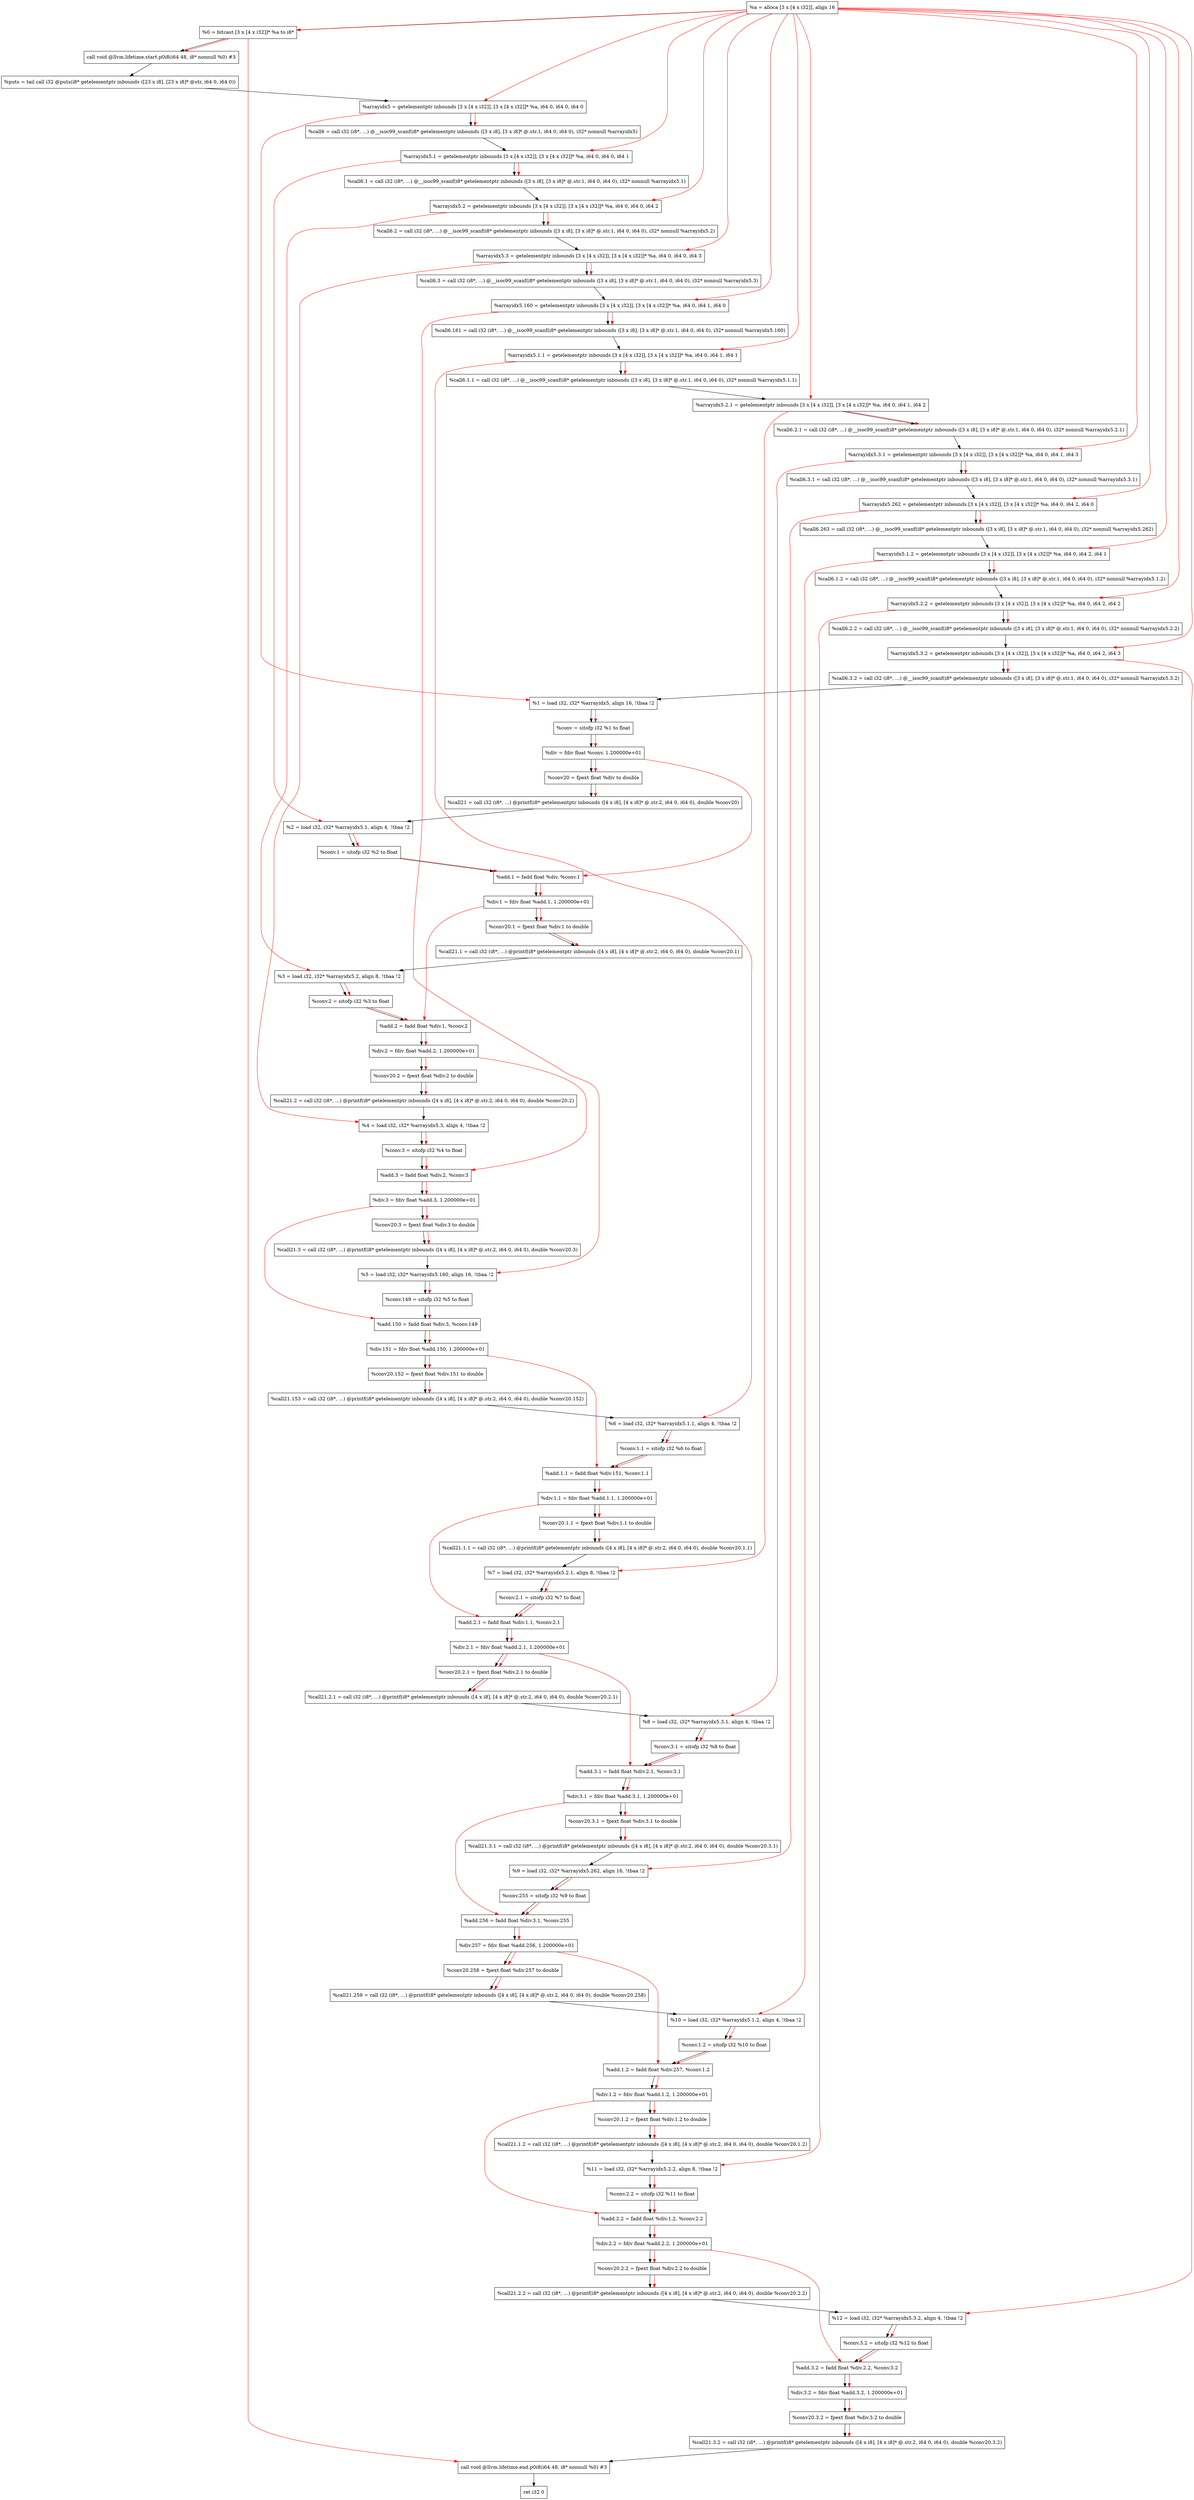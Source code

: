 digraph "CDFG for'func' function" {
	Node0x5650a0331f18[shape=record, label="  %a = alloca [3 x [4 x i32]], align 16"];
	Node0x5650a03325d8[shape=record, label="  %0 = bitcast [3 x [4 x i32]]* %a to i8*"];
	Node0x5650a0332a38[shape=record, label="  call void @llvm.lifetime.start.p0i8(i64 48, i8* nonnull %0) #3"];
	Node0x5650a0332e50[shape=record, label="  %puts = tail call i32 @puts(i8* getelementptr inbounds ([23 x i8], [23 x i8]* @str, i64 0, i64 0))"];
	Node0x5650a0332f70[shape=record, label="  %arrayidx5 = getelementptr inbounds [3 x [4 x i32]], [3 x [4 x i32]]* %a, i64 0, i64 0, i64 0"];
	Node0x5650a0333198[shape=record, label="  %call6 = call i32 (i8*, ...) @__isoc99_scanf(i8* getelementptr inbounds ([3 x i8], [3 x i8]* @.str.1, i64 0, i64 0), i32* nonnull %arrayidx5)"];
	Node0x5650a03332d0[shape=record, label="  %arrayidx5.1 = getelementptr inbounds [3 x [4 x i32]], [3 x [4 x i32]]* %a, i64 0, i64 0, i64 1"];
	Node0x5650a03333b8[shape=record, label="  %call6.1 = call i32 (i8*, ...) @__isoc99_scanf(i8* getelementptr inbounds ([3 x i8], [3 x i8]* @.str.1, i64 0, i64 0), i32* nonnull %arrayidx5.1)"];
	Node0x5650a03334f0[shape=record, label="  %arrayidx5.2 = getelementptr inbounds [3 x [4 x i32]], [3 x [4 x i32]]* %a, i64 0, i64 0, i64 2"];
	Node0x5650a03335d8[shape=record, label="  %call6.2 = call i32 (i8*, ...) @__isoc99_scanf(i8* getelementptr inbounds ([3 x i8], [3 x i8]* @.str.1, i64 0, i64 0), i32* nonnull %arrayidx5.2)"];
	Node0x5650a0333710[shape=record, label="  %arrayidx5.3 = getelementptr inbounds [3 x [4 x i32]], [3 x [4 x i32]]* %a, i64 0, i64 0, i64 3"];
	Node0x5650a03337f8[shape=record, label="  %call6.3 = call i32 (i8*, ...) @__isoc99_scanf(i8* getelementptr inbounds ([3 x i8], [3 x i8]* @.str.1, i64 0, i64 0), i32* nonnull %arrayidx5.3)"];
	Node0x5650a0333900[shape=record, label="  %arrayidx5.160 = getelementptr inbounds [3 x [4 x i32]], [3 x [4 x i32]]* %a, i64 0, i64 1, i64 0"];
	Node0x5650a03339e8[shape=record, label="  %call6.161 = call i32 (i8*, ...) @__isoc99_scanf(i8* getelementptr inbounds ([3 x i8], [3 x i8]* @.str.1, i64 0, i64 0), i32* nonnull %arrayidx5.160)"];
	Node0x5650a0333cc0[shape=record, label="  %arrayidx5.1.1 = getelementptr inbounds [3 x [4 x i32]], [3 x [4 x i32]]* %a, i64 0, i64 1, i64 1"];
	Node0x5650a0333d88[shape=record, label="  %call6.1.1 = call i32 (i8*, ...) @__isoc99_scanf(i8* getelementptr inbounds ([3 x i8], [3 x i8]* @.str.1, i64 0, i64 0), i32* nonnull %arrayidx5.1.1)"];
	Node0x5650a0333ec0[shape=record, label="  %arrayidx5.2.1 = getelementptr inbounds [3 x [4 x i32]], [3 x [4 x i32]]* %a, i64 0, i64 1, i64 2"];
	Node0x5650a0333f88[shape=record, label="  %call6.2.1 = call i32 (i8*, ...) @__isoc99_scanf(i8* getelementptr inbounds ([3 x i8], [3 x i8]* @.str.1, i64 0, i64 0), i32* nonnull %arrayidx5.2.1)"];
	Node0x5650a03340c0[shape=record, label="  %arrayidx5.3.1 = getelementptr inbounds [3 x [4 x i32]], [3 x [4 x i32]]* %a, i64 0, i64 1, i64 3"];
	Node0x5650a0334188[shape=record, label="  %call6.3.1 = call i32 (i8*, ...) @__isoc99_scanf(i8* getelementptr inbounds ([3 x i8], [3 x i8]* @.str.1, i64 0, i64 0), i32* nonnull %arrayidx5.3.1)"];
	Node0x5650a03342c0[shape=record, label="  %arrayidx5.262 = getelementptr inbounds [3 x [4 x i32]], [3 x [4 x i32]]* %a, i64 0, i64 2, i64 0"];
	Node0x5650a0334388[shape=record, label="  %call6.263 = call i32 (i8*, ...) @__isoc99_scanf(i8* getelementptr inbounds ([3 x i8], [3 x i8]* @.str.1, i64 0, i64 0), i32* nonnull %arrayidx5.262)"];
	Node0x5650a03344c0[shape=record, label="  %arrayidx5.1.2 = getelementptr inbounds [3 x [4 x i32]], [3 x [4 x i32]]* %a, i64 0, i64 2, i64 1"];
	Node0x5650a0334588[shape=record, label="  %call6.1.2 = call i32 (i8*, ...) @__isoc99_scanf(i8* getelementptr inbounds ([3 x i8], [3 x i8]* @.str.1, i64 0, i64 0), i32* nonnull %arrayidx5.1.2)"];
	Node0x5650a03346c0[shape=record, label="  %arrayidx5.2.2 = getelementptr inbounds [3 x [4 x i32]], [3 x [4 x i32]]* %a, i64 0, i64 2, i64 2"];
	Node0x5650a0334788[shape=record, label="  %call6.2.2 = call i32 (i8*, ...) @__isoc99_scanf(i8* getelementptr inbounds ([3 x i8], [3 x i8]* @.str.1, i64 0, i64 0), i32* nonnull %arrayidx5.2.2)"];
	Node0x5650a0334be0[shape=record, label="  %arrayidx5.3.2 = getelementptr inbounds [3 x [4 x i32]], [3 x [4 x i32]]* %a, i64 0, i64 2, i64 3"];
	Node0x5650a0334ca8[shape=record, label="  %call6.3.2 = call i32 (i8*, ...) @__isoc99_scanf(i8* getelementptr inbounds ([3 x i8], [3 x i8]* @.str.1, i64 0, i64 0), i32* nonnull %arrayidx5.3.2)"];
	Node0x5650a0334d98[shape=record, label="  %1 = load i32, i32* %arrayidx5, align 16, !tbaa !2"];
	Node0x5650a0335ca8[shape=record, label="  %conv = sitofp i32 %1 to float"];
	Node0x5650a0336790[shape=record, label="  %div = fdiv float %conv, 1.200000e+01"];
	Node0x5650a03367e8[shape=record, label="  %conv20 = fpext float %div to double"];
	Node0x5650a03369c8[shape=record, label="  %call21 = call i32 (i8*, ...) @printf(i8* getelementptr inbounds ([4 x i8], [4 x i8]* @.str.2, i64 0, i64 0), double %conv20)"];
	Node0x5650a0336aa8[shape=record, label="  %2 = load i32, i32* %arrayidx5.1, align 4, !tbaa !2"];
	Node0x5650a0337148[shape=record, label="  %conv.1 = sitofp i32 %2 to float"];
	Node0x5650a03371c0[shape=record, label="  %add.1 = fadd float %div, %conv.1"];
	Node0x5650a0337270[shape=record, label="  %div.1 = fdiv float %add.1, 1.200000e+01"];
	Node0x5650a03372c8[shape=record, label="  %conv20.1 = fpext float %div.1 to double"];
	Node0x5650a03373a8[shape=record, label="  %call21.1 = call i32 (i8*, ...) @printf(i8* getelementptr inbounds ([4 x i8], [4 x i8]* @.str.2, i64 0, i64 0), double %conv20.1)"];
	Node0x5650a0337498[shape=record, label="  %3 = load i32, i32* %arrayidx5.2, align 8, !tbaa !2"];
	Node0x5650a03374f8[shape=record, label="  %conv.2 = sitofp i32 %3 to float"];
	Node0x5650a0337570[shape=record, label="  %add.2 = fadd float %div.1, %conv.2"];
	Node0x5650a0337620[shape=record, label="  %div.2 = fdiv float %add.2, 1.200000e+01"];
	Node0x5650a0337678[shape=record, label="  %conv20.2 = fpext float %div.2 to double"];
	Node0x5650a0337f68[shape=record, label="  %call21.2 = call i32 (i8*, ...) @printf(i8* getelementptr inbounds ([4 x i8], [4 x i8]* @.str.2, i64 0, i64 0), double %conv20.2)"];
	Node0x5650a0338058[shape=record, label="  %4 = load i32, i32* %arrayidx5.3, align 4, !tbaa !2"];
	Node0x5650a0338108[shape=record, label="  %conv.3 = sitofp i32 %4 to float"];
	Node0x5650a0338180[shape=record, label="  %add.3 = fadd float %div.2, %conv.3"];
	Node0x5650a0338230[shape=record, label="  %div.3 = fdiv float %add.3, 1.200000e+01"];
	Node0x5650a0338288[shape=record, label="  %conv20.3 = fpext float %div.3 to double"];
	Node0x5650a0338338[shape=record, label="  %call21.3 = call i32 (i8*, ...) @printf(i8* getelementptr inbounds ([4 x i8], [4 x i8]* @.str.2, i64 0, i64 0), double %conv20.3)"];
	Node0x5650a0338428[shape=record, label="  %5 = load i32, i32* %arrayidx5.160, align 16, !tbaa !2"];
	Node0x5650a0338488[shape=record, label="  %conv.149 = sitofp i32 %5 to float"];
	Node0x5650a0338530[shape=record, label="  %add.150 = fadd float %div.3, %conv.149"];
	Node0x5650a03385c0[shape=record, label="  %div.151 = fdiv float %add.150, 1.200000e+01"];
	Node0x5650a0338c38[shape=record, label="  %conv20.152 = fpext float %div.151 to double"];
	Node0x5650a0338d18[shape=record, label="  %call21.153 = call i32 (i8*, ...) @printf(i8* getelementptr inbounds ([4 x i8], [4 x i8]* @.str.2, i64 0, i64 0), double %conv20.152)"];
	Node0x5650a0338e08[shape=record, label="  %6 = load i32, i32* %arrayidx5.1.1, align 4, !tbaa !2"];
	Node0x5650a0338e68[shape=record, label="  %conv.1.1 = sitofp i32 %6 to float"];
	Node0x5650a0338f10[shape=record, label="  %add.1.1 = fadd float %div.151, %conv.1.1"];
	Node0x5650a0338fa0[shape=record, label="  %div.1.1 = fdiv float %add.1.1, 1.200000e+01"];
	Node0x5650a0338ff8[shape=record, label="  %conv20.1.1 = fpext float %div.1.1 to double"];
	Node0x5650a03390d8[shape=record, label="  %call21.1.1 = call i32 (i8*, ...) @printf(i8* getelementptr inbounds ([4 x i8], [4 x i8]* @.str.2, i64 0, i64 0), double %conv20.1.1)"];
	Node0x5650a03391c8[shape=record, label="  %7 = load i32, i32* %arrayidx5.2.1, align 8, !tbaa !2"];
	Node0x5650a0339228[shape=record, label="  %conv.2.1 = sitofp i32 %7 to float"];
	Node0x5650a03392d0[shape=record, label="  %add.2.1 = fadd float %div.1.1, %conv.2.1"];
	Node0x5650a0339360[shape=record, label="  %div.2.1 = fdiv float %add.2.1, 1.200000e+01"];
	Node0x5650a03393b8[shape=record, label="  %conv20.2.1 = fpext float %div.2.1 to double"];
	Node0x5650a0339498[shape=record, label="  %call21.2.1 = call i32 (i8*, ...) @printf(i8* getelementptr inbounds ([4 x i8], [4 x i8]* @.str.2, i64 0, i64 0), double %conv20.2.1)"];
	Node0x5650a0339588[shape=record, label="  %8 = load i32, i32* %arrayidx5.3.1, align 4, !tbaa !2"];
	Node0x5650a03395e8[shape=record, label="  %conv.3.1 = sitofp i32 %8 to float"];
	Node0x5650a0339690[shape=record, label="  %add.3.1 = fadd float %div.2.1, %conv.3.1"];
	Node0x5650a0339720[shape=record, label="  %div.3.1 = fdiv float %add.3.1, 1.200000e+01"];
	Node0x5650a0339778[shape=record, label="  %conv20.3.1 = fpext float %div.3.1 to double"];
	Node0x5650a0339858[shape=record, label="  %call21.3.1 = call i32 (i8*, ...) @printf(i8* getelementptr inbounds ([4 x i8], [4 x i8]* @.str.2, i64 0, i64 0), double %conv20.3.1)"];
	Node0x5650a03398f8[shape=record, label="  %9 = load i32, i32* %arrayidx5.262, align 16, !tbaa !2"];
	Node0x5650a0339958[shape=record, label="  %conv.255 = sitofp i32 %9 to float"];
	Node0x5650a0339a00[shape=record, label="  %add.256 = fadd float %div.3.1, %conv.255"];
	Node0x5650a0339a90[shape=record, label="  %div.257 = fdiv float %add.256, 1.200000e+01"];
	Node0x5650a0339ae8[shape=record, label="  %conv20.258 = fpext float %div.257 to double"];
	Node0x5650a0339bc8[shape=record, label="  %call21.259 = call i32 (i8*, ...) @printf(i8* getelementptr inbounds ([4 x i8], [4 x i8]* @.str.2, i64 0, i64 0), double %conv20.258)"];
	Node0x5650a0339cb8[shape=record, label="  %10 = load i32, i32* %arrayidx5.1.2, align 4, !tbaa !2"];
	Node0x5650a0339d18[shape=record, label="  %conv.1.2 = sitofp i32 %10 to float"];
	Node0x5650a0339dc0[shape=record, label="  %add.1.2 = fadd float %div.257, %conv.1.2"];
	Node0x5650a0339e50[shape=record, label="  %div.1.2 = fdiv float %add.1.2, 1.200000e+01"];
	Node0x5650a0339ea8[shape=record, label="  %conv20.1.2 = fpext float %div.1.2 to double"];
	Node0x5650a0339f88[shape=record, label="  %call21.1.2 = call i32 (i8*, ...) @printf(i8* getelementptr inbounds ([4 x i8], [4 x i8]* @.str.2, i64 0, i64 0), double %conv20.1.2)"];
	Node0x5650a033a078[shape=record, label="  %11 = load i32, i32* %arrayidx5.2.2, align 8, !tbaa !2"];
	Node0x5650a033a0d8[shape=record, label="  %conv.2.2 = sitofp i32 %11 to float"];
	Node0x5650a033a180[shape=record, label="  %add.2.2 = fadd float %div.1.2, %conv.2.2"];
	Node0x5650a033a210[shape=record, label="  %div.2.2 = fdiv float %add.2.2, 1.200000e+01"];
	Node0x5650a033a268[shape=record, label="  %conv20.2.2 = fpext float %div.2.2 to double"];
	Node0x5650a033a348[shape=record, label="  %call21.2.2 = call i32 (i8*, ...) @printf(i8* getelementptr inbounds ([4 x i8], [4 x i8]* @.str.2, i64 0, i64 0), double %conv20.2.2)"];
	Node0x5650a033a438[shape=record, label="  %12 = load i32, i32* %arrayidx5.3.2, align 4, !tbaa !2"];
	Node0x5650a033a498[shape=record, label="  %conv.3.2 = sitofp i32 %12 to float"];
	Node0x5650a033a540[shape=record, label="  %add.3.2 = fadd float %div.2.2, %conv.3.2"];
	Node0x5650a033a5d0[shape=record, label="  %div.3.2 = fdiv float %add.3.2, 1.200000e+01"];
	Node0x5650a033a628[shape=record, label="  %conv20.3.2 = fpext float %div.3.2 to double"];
	Node0x5650a033a708[shape=record, label="  %call21.3.2 = call i32 (i8*, ...) @printf(i8* getelementptr inbounds ([4 x i8], [4 x i8]* @.str.2, i64 0, i64 0), double %conv20.3.2)"];
	Node0x5650a033a9e8[shape=record, label="  call void @llvm.lifetime.end.p0i8(i64 48, i8* nonnull %0) #3"];
	Node0x5650a033aaa8[shape=record, label="  ret i32 0"];
	Node0x5650a0331f18 -> Node0x5650a03325d8
	Node0x5650a03325d8 -> Node0x5650a0332a38
	Node0x5650a0332a38 -> Node0x5650a0332e50
	Node0x5650a0332e50 -> Node0x5650a0332f70
	Node0x5650a0332f70 -> Node0x5650a0333198
	Node0x5650a0333198 -> Node0x5650a03332d0
	Node0x5650a03332d0 -> Node0x5650a03333b8
	Node0x5650a03333b8 -> Node0x5650a03334f0
	Node0x5650a03334f0 -> Node0x5650a03335d8
	Node0x5650a03335d8 -> Node0x5650a0333710
	Node0x5650a0333710 -> Node0x5650a03337f8
	Node0x5650a03337f8 -> Node0x5650a0333900
	Node0x5650a0333900 -> Node0x5650a03339e8
	Node0x5650a03339e8 -> Node0x5650a0333cc0
	Node0x5650a0333cc0 -> Node0x5650a0333d88
	Node0x5650a0333d88 -> Node0x5650a0333ec0
	Node0x5650a0333ec0 -> Node0x5650a0333f88
	Node0x5650a0333f88 -> Node0x5650a03340c0
	Node0x5650a03340c0 -> Node0x5650a0334188
	Node0x5650a0334188 -> Node0x5650a03342c0
	Node0x5650a03342c0 -> Node0x5650a0334388
	Node0x5650a0334388 -> Node0x5650a03344c0
	Node0x5650a03344c0 -> Node0x5650a0334588
	Node0x5650a0334588 -> Node0x5650a03346c0
	Node0x5650a03346c0 -> Node0x5650a0334788
	Node0x5650a0334788 -> Node0x5650a0334be0
	Node0x5650a0334be0 -> Node0x5650a0334ca8
	Node0x5650a0334ca8 -> Node0x5650a0334d98
	Node0x5650a0334d98 -> Node0x5650a0335ca8
	Node0x5650a0335ca8 -> Node0x5650a0336790
	Node0x5650a0336790 -> Node0x5650a03367e8
	Node0x5650a03367e8 -> Node0x5650a03369c8
	Node0x5650a03369c8 -> Node0x5650a0336aa8
	Node0x5650a0336aa8 -> Node0x5650a0337148
	Node0x5650a0337148 -> Node0x5650a03371c0
	Node0x5650a03371c0 -> Node0x5650a0337270
	Node0x5650a0337270 -> Node0x5650a03372c8
	Node0x5650a03372c8 -> Node0x5650a03373a8
	Node0x5650a03373a8 -> Node0x5650a0337498
	Node0x5650a0337498 -> Node0x5650a03374f8
	Node0x5650a03374f8 -> Node0x5650a0337570
	Node0x5650a0337570 -> Node0x5650a0337620
	Node0x5650a0337620 -> Node0x5650a0337678
	Node0x5650a0337678 -> Node0x5650a0337f68
	Node0x5650a0337f68 -> Node0x5650a0338058
	Node0x5650a0338058 -> Node0x5650a0338108
	Node0x5650a0338108 -> Node0x5650a0338180
	Node0x5650a0338180 -> Node0x5650a0338230
	Node0x5650a0338230 -> Node0x5650a0338288
	Node0x5650a0338288 -> Node0x5650a0338338
	Node0x5650a0338338 -> Node0x5650a0338428
	Node0x5650a0338428 -> Node0x5650a0338488
	Node0x5650a0338488 -> Node0x5650a0338530
	Node0x5650a0338530 -> Node0x5650a03385c0
	Node0x5650a03385c0 -> Node0x5650a0338c38
	Node0x5650a0338c38 -> Node0x5650a0338d18
	Node0x5650a0338d18 -> Node0x5650a0338e08
	Node0x5650a0338e08 -> Node0x5650a0338e68
	Node0x5650a0338e68 -> Node0x5650a0338f10
	Node0x5650a0338f10 -> Node0x5650a0338fa0
	Node0x5650a0338fa0 -> Node0x5650a0338ff8
	Node0x5650a0338ff8 -> Node0x5650a03390d8
	Node0x5650a03390d8 -> Node0x5650a03391c8
	Node0x5650a03391c8 -> Node0x5650a0339228
	Node0x5650a0339228 -> Node0x5650a03392d0
	Node0x5650a03392d0 -> Node0x5650a0339360
	Node0x5650a0339360 -> Node0x5650a03393b8
	Node0x5650a03393b8 -> Node0x5650a0339498
	Node0x5650a0339498 -> Node0x5650a0339588
	Node0x5650a0339588 -> Node0x5650a03395e8
	Node0x5650a03395e8 -> Node0x5650a0339690
	Node0x5650a0339690 -> Node0x5650a0339720
	Node0x5650a0339720 -> Node0x5650a0339778
	Node0x5650a0339778 -> Node0x5650a0339858
	Node0x5650a0339858 -> Node0x5650a03398f8
	Node0x5650a03398f8 -> Node0x5650a0339958
	Node0x5650a0339958 -> Node0x5650a0339a00
	Node0x5650a0339a00 -> Node0x5650a0339a90
	Node0x5650a0339a90 -> Node0x5650a0339ae8
	Node0x5650a0339ae8 -> Node0x5650a0339bc8
	Node0x5650a0339bc8 -> Node0x5650a0339cb8
	Node0x5650a0339cb8 -> Node0x5650a0339d18
	Node0x5650a0339d18 -> Node0x5650a0339dc0
	Node0x5650a0339dc0 -> Node0x5650a0339e50
	Node0x5650a0339e50 -> Node0x5650a0339ea8
	Node0x5650a0339ea8 -> Node0x5650a0339f88
	Node0x5650a0339f88 -> Node0x5650a033a078
	Node0x5650a033a078 -> Node0x5650a033a0d8
	Node0x5650a033a0d8 -> Node0x5650a033a180
	Node0x5650a033a180 -> Node0x5650a033a210
	Node0x5650a033a210 -> Node0x5650a033a268
	Node0x5650a033a268 -> Node0x5650a033a348
	Node0x5650a033a348 -> Node0x5650a033a438
	Node0x5650a033a438 -> Node0x5650a033a498
	Node0x5650a033a498 -> Node0x5650a033a540
	Node0x5650a033a540 -> Node0x5650a033a5d0
	Node0x5650a033a5d0 -> Node0x5650a033a628
	Node0x5650a033a628 -> Node0x5650a033a708
	Node0x5650a033a708 -> Node0x5650a033a9e8
	Node0x5650a033a9e8 -> Node0x5650a033aaa8
edge [color=red]
	Node0x5650a0331f18 -> Node0x5650a03325d8
	Node0x5650a03325d8 -> Node0x5650a0332a38
	Node0x5650a0331f18 -> Node0x5650a0332f70
	Node0x5650a0332f70 -> Node0x5650a0333198
	Node0x5650a0331f18 -> Node0x5650a03332d0
	Node0x5650a03332d0 -> Node0x5650a03333b8
	Node0x5650a0331f18 -> Node0x5650a03334f0
	Node0x5650a03334f0 -> Node0x5650a03335d8
	Node0x5650a0331f18 -> Node0x5650a0333710
	Node0x5650a0333710 -> Node0x5650a03337f8
	Node0x5650a0331f18 -> Node0x5650a0333900
	Node0x5650a0333900 -> Node0x5650a03339e8
	Node0x5650a0331f18 -> Node0x5650a0333cc0
	Node0x5650a0333cc0 -> Node0x5650a0333d88
	Node0x5650a0331f18 -> Node0x5650a0333ec0
	Node0x5650a0333ec0 -> Node0x5650a0333f88
	Node0x5650a0331f18 -> Node0x5650a03340c0
	Node0x5650a03340c0 -> Node0x5650a0334188
	Node0x5650a0331f18 -> Node0x5650a03342c0
	Node0x5650a03342c0 -> Node0x5650a0334388
	Node0x5650a0331f18 -> Node0x5650a03344c0
	Node0x5650a03344c0 -> Node0x5650a0334588
	Node0x5650a0331f18 -> Node0x5650a03346c0
	Node0x5650a03346c0 -> Node0x5650a0334788
	Node0x5650a0331f18 -> Node0x5650a0334be0
	Node0x5650a0334be0 -> Node0x5650a0334ca8
	Node0x5650a0332f70 -> Node0x5650a0334d98
	Node0x5650a0334d98 -> Node0x5650a0335ca8
	Node0x5650a0335ca8 -> Node0x5650a0336790
	Node0x5650a0336790 -> Node0x5650a03367e8
	Node0x5650a03367e8 -> Node0x5650a03369c8
	Node0x5650a03332d0 -> Node0x5650a0336aa8
	Node0x5650a0336aa8 -> Node0x5650a0337148
	Node0x5650a0336790 -> Node0x5650a03371c0
	Node0x5650a0337148 -> Node0x5650a03371c0
	Node0x5650a03371c0 -> Node0x5650a0337270
	Node0x5650a0337270 -> Node0x5650a03372c8
	Node0x5650a03372c8 -> Node0x5650a03373a8
	Node0x5650a03334f0 -> Node0x5650a0337498
	Node0x5650a0337498 -> Node0x5650a03374f8
	Node0x5650a0337270 -> Node0x5650a0337570
	Node0x5650a03374f8 -> Node0x5650a0337570
	Node0x5650a0337570 -> Node0x5650a0337620
	Node0x5650a0337620 -> Node0x5650a0337678
	Node0x5650a0337678 -> Node0x5650a0337f68
	Node0x5650a0333710 -> Node0x5650a0338058
	Node0x5650a0338058 -> Node0x5650a0338108
	Node0x5650a0337620 -> Node0x5650a0338180
	Node0x5650a0338108 -> Node0x5650a0338180
	Node0x5650a0338180 -> Node0x5650a0338230
	Node0x5650a0338230 -> Node0x5650a0338288
	Node0x5650a0338288 -> Node0x5650a0338338
	Node0x5650a0333900 -> Node0x5650a0338428
	Node0x5650a0338428 -> Node0x5650a0338488
	Node0x5650a0338230 -> Node0x5650a0338530
	Node0x5650a0338488 -> Node0x5650a0338530
	Node0x5650a0338530 -> Node0x5650a03385c0
	Node0x5650a03385c0 -> Node0x5650a0338c38
	Node0x5650a0338c38 -> Node0x5650a0338d18
	Node0x5650a0333cc0 -> Node0x5650a0338e08
	Node0x5650a0338e08 -> Node0x5650a0338e68
	Node0x5650a03385c0 -> Node0x5650a0338f10
	Node0x5650a0338e68 -> Node0x5650a0338f10
	Node0x5650a0338f10 -> Node0x5650a0338fa0
	Node0x5650a0338fa0 -> Node0x5650a0338ff8
	Node0x5650a0338ff8 -> Node0x5650a03390d8
	Node0x5650a0333ec0 -> Node0x5650a03391c8
	Node0x5650a03391c8 -> Node0x5650a0339228
	Node0x5650a0338fa0 -> Node0x5650a03392d0
	Node0x5650a0339228 -> Node0x5650a03392d0
	Node0x5650a03392d0 -> Node0x5650a0339360
	Node0x5650a0339360 -> Node0x5650a03393b8
	Node0x5650a03393b8 -> Node0x5650a0339498
	Node0x5650a03340c0 -> Node0x5650a0339588
	Node0x5650a0339588 -> Node0x5650a03395e8
	Node0x5650a0339360 -> Node0x5650a0339690
	Node0x5650a03395e8 -> Node0x5650a0339690
	Node0x5650a0339690 -> Node0x5650a0339720
	Node0x5650a0339720 -> Node0x5650a0339778
	Node0x5650a0339778 -> Node0x5650a0339858
	Node0x5650a03342c0 -> Node0x5650a03398f8
	Node0x5650a03398f8 -> Node0x5650a0339958
	Node0x5650a0339720 -> Node0x5650a0339a00
	Node0x5650a0339958 -> Node0x5650a0339a00
	Node0x5650a0339a00 -> Node0x5650a0339a90
	Node0x5650a0339a90 -> Node0x5650a0339ae8
	Node0x5650a0339ae8 -> Node0x5650a0339bc8
	Node0x5650a03344c0 -> Node0x5650a0339cb8
	Node0x5650a0339cb8 -> Node0x5650a0339d18
	Node0x5650a0339a90 -> Node0x5650a0339dc0
	Node0x5650a0339d18 -> Node0x5650a0339dc0
	Node0x5650a0339dc0 -> Node0x5650a0339e50
	Node0x5650a0339e50 -> Node0x5650a0339ea8
	Node0x5650a0339ea8 -> Node0x5650a0339f88
	Node0x5650a03346c0 -> Node0x5650a033a078
	Node0x5650a033a078 -> Node0x5650a033a0d8
	Node0x5650a0339e50 -> Node0x5650a033a180
	Node0x5650a033a0d8 -> Node0x5650a033a180
	Node0x5650a033a180 -> Node0x5650a033a210
	Node0x5650a033a210 -> Node0x5650a033a268
	Node0x5650a033a268 -> Node0x5650a033a348
	Node0x5650a0334be0 -> Node0x5650a033a438
	Node0x5650a033a438 -> Node0x5650a033a498
	Node0x5650a033a210 -> Node0x5650a033a540
	Node0x5650a033a498 -> Node0x5650a033a540
	Node0x5650a033a540 -> Node0x5650a033a5d0
	Node0x5650a033a5d0 -> Node0x5650a033a628
	Node0x5650a033a628 -> Node0x5650a033a708
	Node0x5650a03325d8 -> Node0x5650a033a9e8
}
